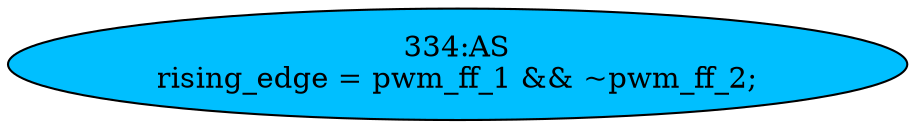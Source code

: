 strict digraph "" {
	node [label="\N"];
	"334:AS"	 [ast="<pyverilog.vparser.ast.Assign object at 0x7f79df512850>",
		def_var="['rising_edge']",
		fillcolor=deepskyblue,
		label="334:AS
rising_edge = pwm_ff_1 && ~pwm_ff_2;",
		statements="[]",
		style=filled,
		typ=Assign,
		use_var="['pwm_ff_1', 'pwm_ff_2']"];
}
